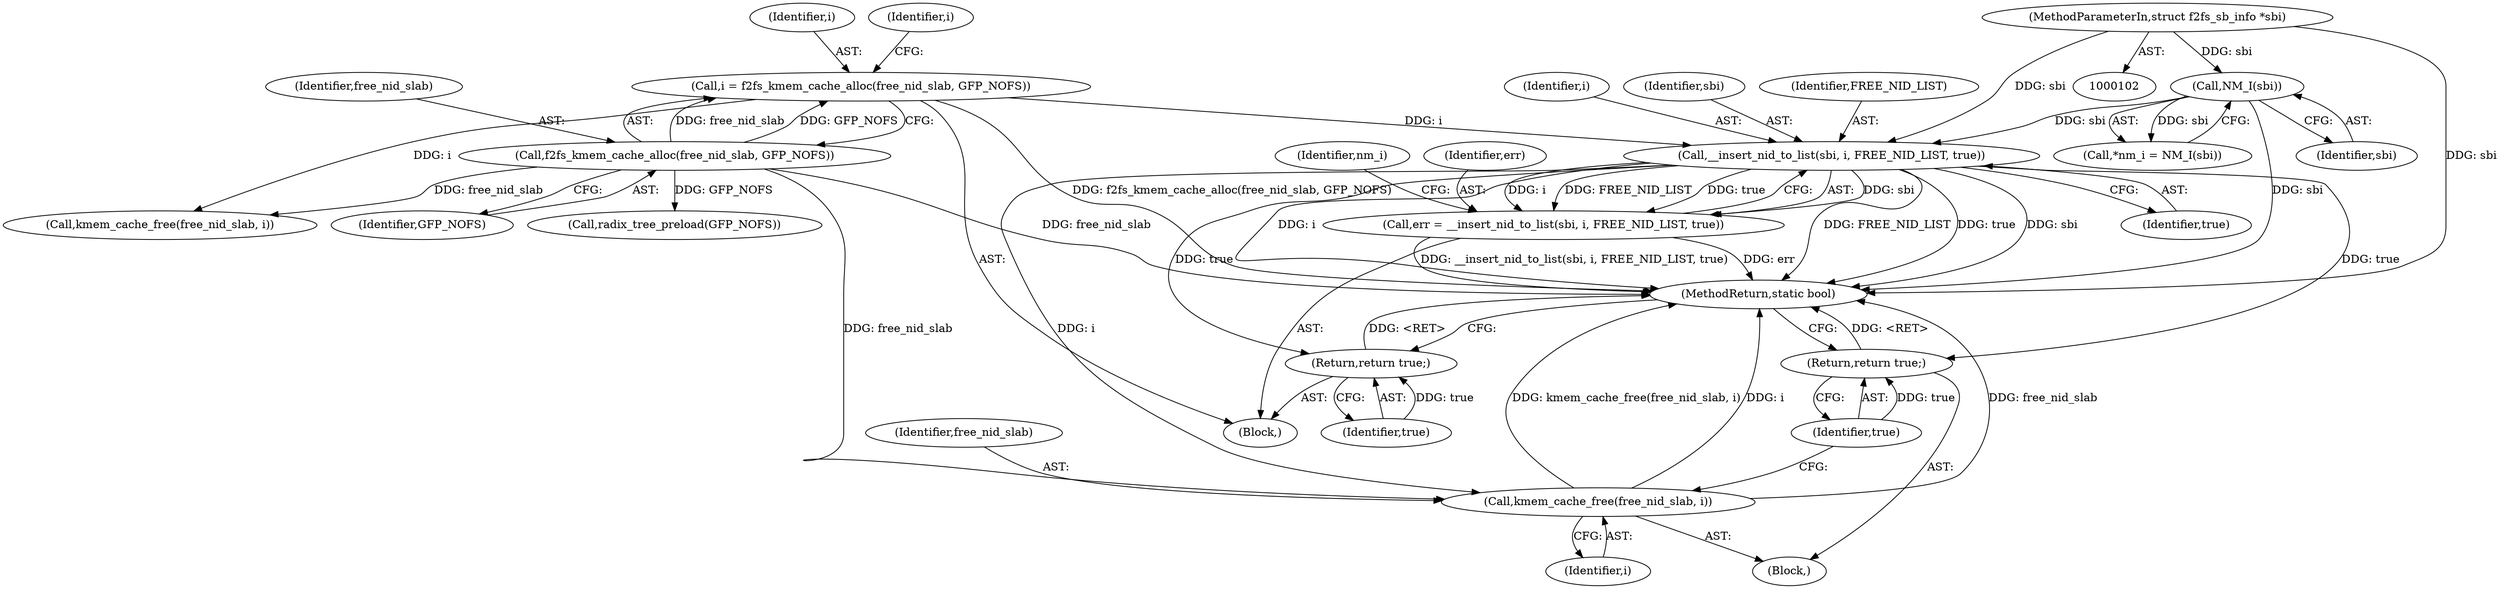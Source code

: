 digraph "0_linux_30a61ddf8117c26ac5b295e1233eaa9629a94ca3@pointer" {
"1000175" [label="(Call,__insert_nid_to_list(sbi, i, FREE_NID_LIST, true))"];
"1000110" [label="(Call,NM_I(sbi))"];
"1000103" [label="(MethodParameterIn,struct f2fs_sb_info *sbi)"];
"1000144" [label="(Call,i = f2fs_kmem_cache_alloc(free_nid_slab, GFP_NOFS))"];
"1000146" [label="(Call,f2fs_kmem_cache_alloc(free_nid_slab, GFP_NOFS))"];
"1000173" [label="(Call,err = __insert_nid_to_list(sbi, i, FREE_NID_LIST, true))"];
"1000189" [label="(Call,kmem_cache_free(free_nid_slab, i))"];
"1000192" [label="(Return,return true;)"];
"1000194" [label="(Return,return true;)"];
"1000108" [label="(Call,*nm_i = NM_I(sbi))"];
"1000189" [label="(Call,kmem_cache_free(free_nid_slab, i))"];
"1000111" [label="(Identifier,sbi)"];
"1000106" [label="(Block,)"];
"1000145" [label="(Identifier,i)"];
"1000179" [label="(Identifier,true)"];
"1000163" [label="(Call,kmem_cache_free(free_nid_slab, i))"];
"1000151" [label="(Identifier,i)"];
"1000110" [label="(Call,NM_I(sbi))"];
"1000144" [label="(Call,i = f2fs_kmem_cache_alloc(free_nid_slab, GFP_NOFS))"];
"1000194" [label="(Return,return true;)"];
"1000196" [label="(MethodReturn,static bool)"];
"1000174" [label="(Identifier,err)"];
"1000178" [label="(Identifier,FREE_NID_LIST)"];
"1000193" [label="(Identifier,true)"];
"1000173" [label="(Call,err = __insert_nid_to_list(sbi, i, FREE_NID_LIST, true))"];
"1000191" [label="(Identifier,i)"];
"1000190" [label="(Identifier,free_nid_slab)"];
"1000147" [label="(Identifier,free_nid_slab)"];
"1000176" [label="(Identifier,sbi)"];
"1000175" [label="(Call,__insert_nid_to_list(sbi, i, FREE_NID_LIST, true))"];
"1000192" [label="(Return,return true;)"];
"1000183" [label="(Identifier,nm_i)"];
"1000195" [label="(Identifier,true)"];
"1000177" [label="(Identifier,i)"];
"1000148" [label="(Identifier,GFP_NOFS)"];
"1000103" [label="(MethodParameterIn,struct f2fs_sb_info *sbi)"];
"1000160" [label="(Call,radix_tree_preload(GFP_NOFS))"];
"1000146" [label="(Call,f2fs_kmem_cache_alloc(free_nid_slab, GFP_NOFS))"];
"1000188" [label="(Block,)"];
"1000175" -> "1000173"  [label="AST: "];
"1000175" -> "1000179"  [label="CFG: "];
"1000176" -> "1000175"  [label="AST: "];
"1000177" -> "1000175"  [label="AST: "];
"1000178" -> "1000175"  [label="AST: "];
"1000179" -> "1000175"  [label="AST: "];
"1000173" -> "1000175"  [label="CFG: "];
"1000175" -> "1000196"  [label="DDG: FREE_NID_LIST"];
"1000175" -> "1000196"  [label="DDG: true"];
"1000175" -> "1000196"  [label="DDG: sbi"];
"1000175" -> "1000196"  [label="DDG: i"];
"1000175" -> "1000173"  [label="DDG: sbi"];
"1000175" -> "1000173"  [label="DDG: i"];
"1000175" -> "1000173"  [label="DDG: FREE_NID_LIST"];
"1000175" -> "1000173"  [label="DDG: true"];
"1000110" -> "1000175"  [label="DDG: sbi"];
"1000103" -> "1000175"  [label="DDG: sbi"];
"1000144" -> "1000175"  [label="DDG: i"];
"1000175" -> "1000189"  [label="DDG: i"];
"1000175" -> "1000192"  [label="DDG: true"];
"1000175" -> "1000194"  [label="DDG: true"];
"1000110" -> "1000108"  [label="AST: "];
"1000110" -> "1000111"  [label="CFG: "];
"1000111" -> "1000110"  [label="AST: "];
"1000108" -> "1000110"  [label="CFG: "];
"1000110" -> "1000196"  [label="DDG: sbi"];
"1000110" -> "1000108"  [label="DDG: sbi"];
"1000103" -> "1000110"  [label="DDG: sbi"];
"1000103" -> "1000102"  [label="AST: "];
"1000103" -> "1000196"  [label="DDG: sbi"];
"1000144" -> "1000106"  [label="AST: "];
"1000144" -> "1000146"  [label="CFG: "];
"1000145" -> "1000144"  [label="AST: "];
"1000146" -> "1000144"  [label="AST: "];
"1000151" -> "1000144"  [label="CFG: "];
"1000144" -> "1000196"  [label="DDG: f2fs_kmem_cache_alloc(free_nid_slab, GFP_NOFS)"];
"1000146" -> "1000144"  [label="DDG: free_nid_slab"];
"1000146" -> "1000144"  [label="DDG: GFP_NOFS"];
"1000144" -> "1000163"  [label="DDG: i"];
"1000146" -> "1000148"  [label="CFG: "];
"1000147" -> "1000146"  [label="AST: "];
"1000148" -> "1000146"  [label="AST: "];
"1000146" -> "1000196"  [label="DDG: free_nid_slab"];
"1000146" -> "1000160"  [label="DDG: GFP_NOFS"];
"1000146" -> "1000163"  [label="DDG: free_nid_slab"];
"1000146" -> "1000189"  [label="DDG: free_nid_slab"];
"1000173" -> "1000106"  [label="AST: "];
"1000174" -> "1000173"  [label="AST: "];
"1000183" -> "1000173"  [label="CFG: "];
"1000173" -> "1000196"  [label="DDG: err"];
"1000173" -> "1000196"  [label="DDG: __insert_nid_to_list(sbi, i, FREE_NID_LIST, true)"];
"1000189" -> "1000188"  [label="AST: "];
"1000189" -> "1000191"  [label="CFG: "];
"1000190" -> "1000189"  [label="AST: "];
"1000191" -> "1000189"  [label="AST: "];
"1000193" -> "1000189"  [label="CFG: "];
"1000189" -> "1000196"  [label="DDG: free_nid_slab"];
"1000189" -> "1000196"  [label="DDG: kmem_cache_free(free_nid_slab, i)"];
"1000189" -> "1000196"  [label="DDG: i"];
"1000192" -> "1000188"  [label="AST: "];
"1000192" -> "1000193"  [label="CFG: "];
"1000193" -> "1000192"  [label="AST: "];
"1000196" -> "1000192"  [label="CFG: "];
"1000192" -> "1000196"  [label="DDG: <RET>"];
"1000193" -> "1000192"  [label="DDG: true"];
"1000194" -> "1000106"  [label="AST: "];
"1000194" -> "1000195"  [label="CFG: "];
"1000195" -> "1000194"  [label="AST: "];
"1000196" -> "1000194"  [label="CFG: "];
"1000194" -> "1000196"  [label="DDG: <RET>"];
"1000195" -> "1000194"  [label="DDG: true"];
}
